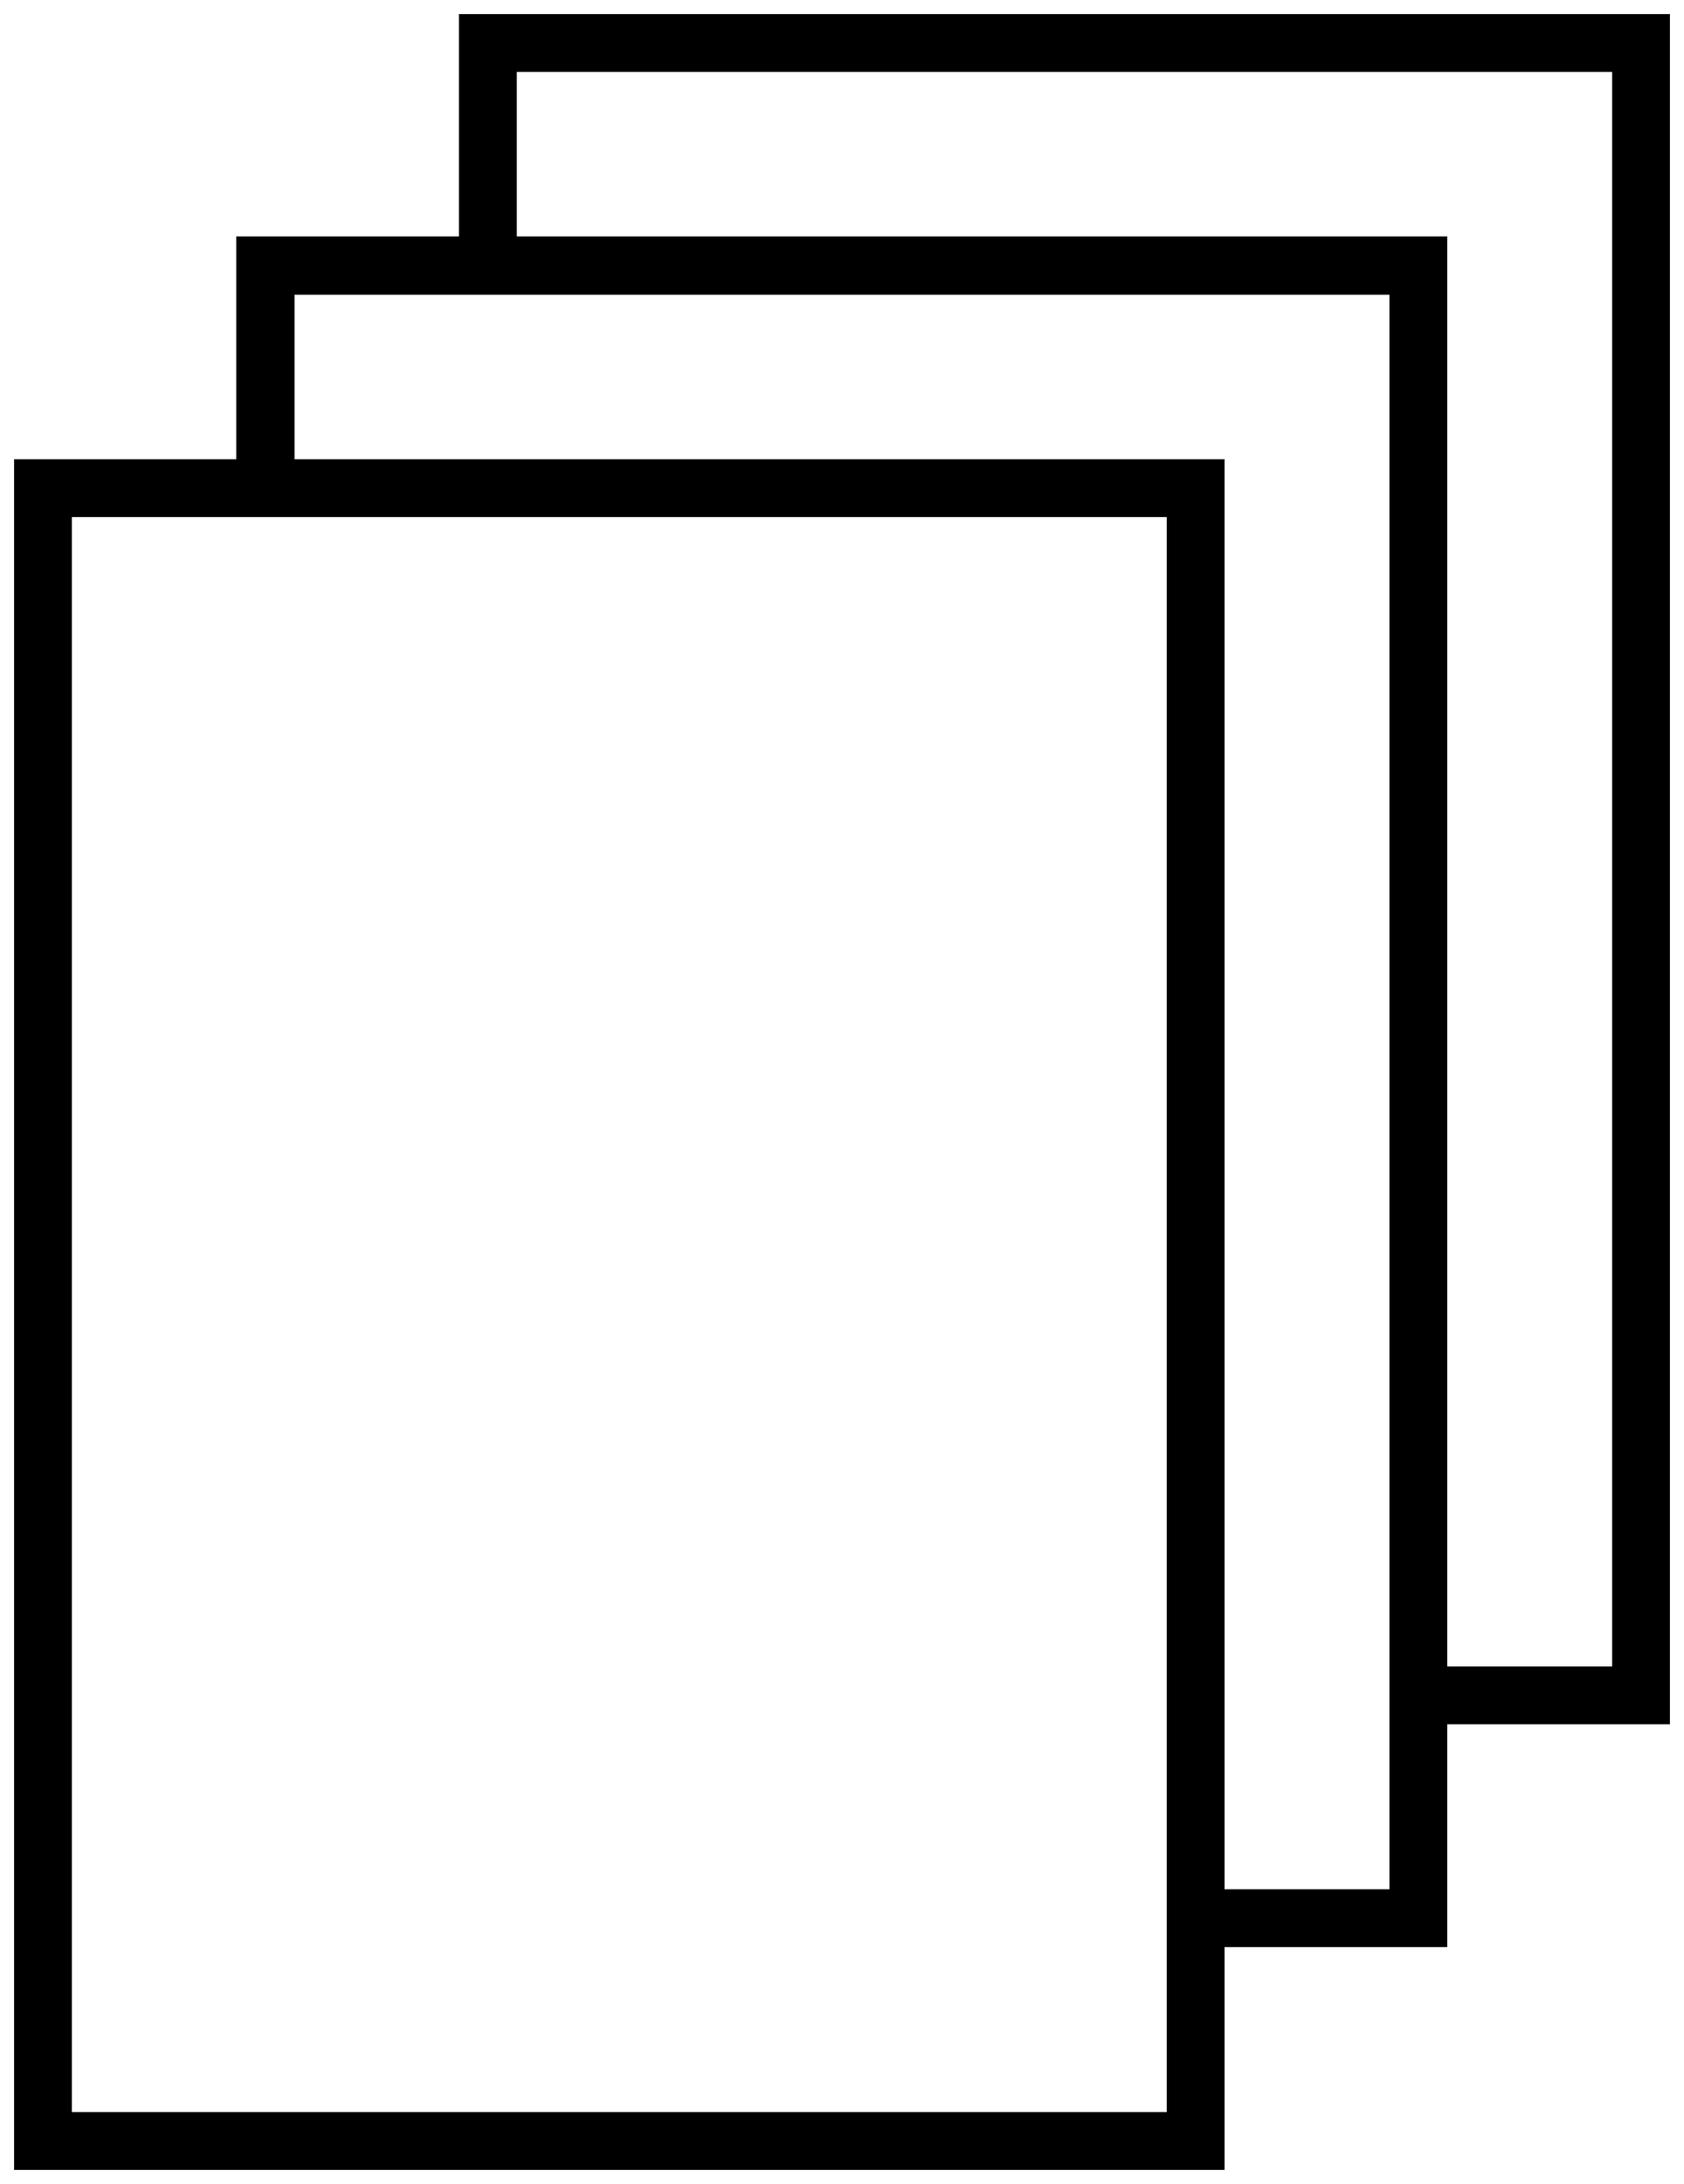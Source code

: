 


\begin{tikzpicture}[y=0.80pt, x=0.80pt, yscale=-1.0, xscale=1.0, inner sep=0pt, outer sep=0pt]
\begin{scope}[shift={(100.0,1691.0)},nonzero rule]
  \path[draw=.,fill=.,line width=1.600pt] (1658.0,0.0) --
    (1458.0,0.0) -- (1458.0,200.0) -- (1258.0,200.0) --
    (1258.0,400.0) -- (172.0,400.0) -- (172.0,-1134.0) --
    (372.0,-1134.0) -- (372.0,-1334.0) -- (572.0,-1334.0) --
    (572.0,-1534.0) -- (1658.0,-1534.0) -- (1658.0,0.0) --
    cycle(1608.0,-50.0) -- (1608.0,-1484.0) -- (622.0,-1484.0)
    -- (622.0,-1334.0) -- (1458.0,-1334.0) -- (1458.0,-50.0) --
    (1608.0,-50.0) -- cycle(1408.0,150.0) -- (1408.0,-1284.0) --
    (422.0,-1284.0) -- (422.0,-1134.0) -- (1258.0,-1134.0) --
    (1258.0,150.0) -- (1408.0,150.0) -- cycle(1208.0,350.0) --
    (1208.0,-1084.0) -- (222.0,-1084.0) -- (222.0,350.0) --
    (1208.0,350.0) -- cycle;
\end{scope}

\end{tikzpicture}

